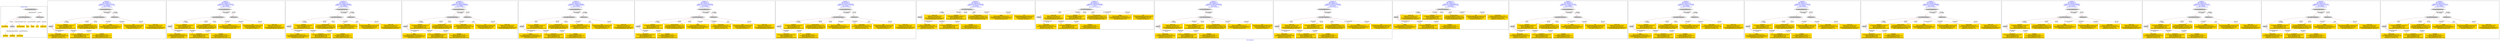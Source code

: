 digraph n0 {
fontcolor="blue"
remincross="true"
label="s20-s-lacma.xml"
subgraph cluster_0 {
label="1-correct model"
n2[style="filled",color="white",fillcolor="lightgray",label="CulturalHeritageObject1"];
n3[shape="plaintext",style="filled",fillcolor="gold",label="creationDate"];
n4[style="filled",color="white",fillcolor="lightgray",label="Person1"];
n5[shape="plaintext",style="filled",fillcolor="gold",label="Artwork_Details"];
n6[shape="plaintext",style="filled",fillcolor="gold",label="title"];
n7[shape="plaintext",style="filled",fillcolor="gold",label="Origin"];
n8[shape="plaintext",style="filled",fillcolor="gold",label="ID"];
n9[shape="plaintext",style="filled",fillcolor="gold",label="birthDate"];
n10[shape="plaintext",style="filled",fillcolor="gold",label="deathDate"];
n11[shape="plaintext",style="filled",fillcolor="gold",label="Artist_Name"];
n12[style="filled",color="white",fillcolor="lightgray",label="EuropeanaAggregation1"];
n13[style="filled",color="white",fillcolor="lightgray",label="WebResource1"];
n14[shape="plaintext",style="filled",fillcolor="gold",label="Image_URL"];
}
subgraph cluster_1 {
label="candidate 0\nlink coherence:1.0\nnode coherence:1.0\nconfidence:0.4559947475335253\nmapping score:0.5894982491778418\ncost:10.99989\n-precision:0.55-recall:0.5"
n16[style="filled",color="white",fillcolor="lightgray",label="CulturalHeritageObject1"];
n17[style="filled",color="white",fillcolor="lightgray",label="Person1"];
n18[style="filled",color="white",fillcolor="lightgray",label="EuropeanaAggregation1"];
n19[style="filled",color="white",fillcolor="lightgray",label="WebResource1"];
n20[shape="plaintext",style="filled",fillcolor="gold",label="deathDate\n[CulturalHeritageObject,created,0.47]\n[Person,dateOfDeath,0.212]\n[Person,dateOfBirth,0.195]\n[CulturalHeritageObject,provenance,0.123]"];
n21[shape="plaintext",style="filled",fillcolor="gold",label="Artist_Name\n[Person,nameOfThePerson,0.355]\n[CulturalHeritageObject,provenance,0.308]\n[Document,classLink,0.218]\n[WebResource,classLink,0.119]"];
n22[shape="plaintext",style="filled",fillcolor="gold",label="Artwork_Details\n[CulturalHeritageObject,extent,0.735]\n[CulturalHeritageObject,provenance,0.114]\n[CulturalHeritageObject,description,0.082]\n[Person,nameOfThePerson,0.069]"];
n23[shape="plaintext",style="filled",fillcolor="gold",label="creationDate\n[CulturalHeritageObject,created,0.361]\n[Person,dateOfDeath,0.35]\n[Person,dateOfBirth,0.248]\n[CulturalHeritageObject,provenance,0.041]"];
n24[shape="plaintext",style="filled",fillcolor="gold",label="Origin\n[Person,nameOfThePerson,0.317]\n[CulturalHeritageObject,accessionNumber,0.272]\n[CulturalHeritageObject,provenance,0.272]\n[Document,classLink,0.139]"];
n25[shape="plaintext",style="filled",fillcolor="gold",label="title\n[CulturalHeritageObject,provenance,0.318]\n[CulturalHeritageObject,title,0.256]\n[Person,nameOfThePerson,0.216]\n[Document,classLink,0.21]"];
n26[shape="plaintext",style="filled",fillcolor="gold",label="birthDate\n[Person,dateOfBirth,0.573]\n[CulturalHeritageObject,created,0.251]\n[Person,dateOfDeath,0.143]\n[CulturalHeritageObject,description,0.032]"];
n27[shape="plaintext",style="filled",fillcolor="gold",label="Image_URL\n[WebResource,classLink,0.574]\n[Document,classLink,0.403]\n[CulturalHeritageObject,description,0.015]\n[CulturalHeritageObject,title,0.007]"];
}
subgraph cluster_2 {
label="candidate 1\nlink coherence:1.0\nnode coherence:1.0\nconfidence:0.4559947475335253\nmapping score:0.5894982491778418\ncost:10.99992\n-precision:0.55-recall:0.5"
n29[style="filled",color="white",fillcolor="lightgray",label="CulturalHeritageObject1"];
n30[style="filled",color="white",fillcolor="lightgray",label="Person1"];
n31[style="filled",color="white",fillcolor="lightgray",label="EuropeanaAggregation1"];
n32[style="filled",color="white",fillcolor="lightgray",label="WebResource2"];
n33[shape="plaintext",style="filled",fillcolor="gold",label="deathDate\n[CulturalHeritageObject,created,0.47]\n[Person,dateOfDeath,0.212]\n[Person,dateOfBirth,0.195]\n[CulturalHeritageObject,provenance,0.123]"];
n34[shape="plaintext",style="filled",fillcolor="gold",label="Artist_Name\n[Person,nameOfThePerson,0.355]\n[CulturalHeritageObject,provenance,0.308]\n[Document,classLink,0.218]\n[WebResource,classLink,0.119]"];
n35[shape="plaintext",style="filled",fillcolor="gold",label="Artwork_Details\n[CulturalHeritageObject,extent,0.735]\n[CulturalHeritageObject,provenance,0.114]\n[CulturalHeritageObject,description,0.082]\n[Person,nameOfThePerson,0.069]"];
n36[shape="plaintext",style="filled",fillcolor="gold",label="creationDate\n[CulturalHeritageObject,created,0.361]\n[Person,dateOfDeath,0.35]\n[Person,dateOfBirth,0.248]\n[CulturalHeritageObject,provenance,0.041]"];
n37[shape="plaintext",style="filled",fillcolor="gold",label="Origin\n[Person,nameOfThePerson,0.317]\n[CulturalHeritageObject,accessionNumber,0.272]\n[CulturalHeritageObject,provenance,0.272]\n[Document,classLink,0.139]"];
n38[shape="plaintext",style="filled",fillcolor="gold",label="title\n[CulturalHeritageObject,provenance,0.318]\n[CulturalHeritageObject,title,0.256]\n[Person,nameOfThePerson,0.216]\n[Document,classLink,0.21]"];
n39[shape="plaintext",style="filled",fillcolor="gold",label="birthDate\n[Person,dateOfBirth,0.573]\n[CulturalHeritageObject,created,0.251]\n[Person,dateOfDeath,0.143]\n[CulturalHeritageObject,description,0.032]"];
n40[shape="plaintext",style="filled",fillcolor="gold",label="Image_URL\n[WebResource,classLink,0.574]\n[Document,classLink,0.403]\n[CulturalHeritageObject,description,0.015]\n[CulturalHeritageObject,title,0.007]"];
}
subgraph cluster_3 {
label="candidate 10\nlink coherence:1.0\nnode coherence:1.0\nconfidence:0.4480810146000034\nmapping score:0.5868603382000012\ncost:10.99989\n-precision:0.55-recall:0.5"
n42[style="filled",color="white",fillcolor="lightgray",label="CulturalHeritageObject1"];
n43[style="filled",color="white",fillcolor="lightgray",label="Person1"];
n44[style="filled",color="white",fillcolor="lightgray",label="EuropeanaAggregation1"];
n45[style="filled",color="white",fillcolor="lightgray",label="WebResource1"];
n46[shape="plaintext",style="filled",fillcolor="gold",label="deathDate\n[CulturalHeritageObject,created,0.47]\n[Person,dateOfDeath,0.212]\n[Person,dateOfBirth,0.195]\n[CulturalHeritageObject,provenance,0.123]"];
n47[shape="plaintext",style="filled",fillcolor="gold",label="Origin\n[Person,nameOfThePerson,0.317]\n[CulturalHeritageObject,accessionNumber,0.272]\n[CulturalHeritageObject,provenance,0.272]\n[Document,classLink,0.139]"];
n48[shape="plaintext",style="filled",fillcolor="gold",label="Artwork_Details\n[CulturalHeritageObject,extent,0.735]\n[CulturalHeritageObject,provenance,0.114]\n[CulturalHeritageObject,description,0.082]\n[Person,nameOfThePerson,0.069]"];
n49[shape="plaintext",style="filled",fillcolor="gold",label="creationDate\n[CulturalHeritageObject,created,0.361]\n[Person,dateOfDeath,0.35]\n[Person,dateOfBirth,0.248]\n[CulturalHeritageObject,provenance,0.041]"];
n50[shape="plaintext",style="filled",fillcolor="gold",label="Artist_Name\n[Person,nameOfThePerson,0.355]\n[CulturalHeritageObject,provenance,0.308]\n[Document,classLink,0.218]\n[WebResource,classLink,0.119]"];
n51[shape="plaintext",style="filled",fillcolor="gold",label="birthDate\n[Person,dateOfBirth,0.573]\n[CulturalHeritageObject,created,0.251]\n[Person,dateOfDeath,0.143]\n[CulturalHeritageObject,description,0.032]"];
n52[shape="plaintext",style="filled",fillcolor="gold",label="title\n[CulturalHeritageObject,provenance,0.318]\n[CulturalHeritageObject,title,0.256]\n[Person,nameOfThePerson,0.216]\n[Document,classLink,0.21]"];
n53[shape="plaintext",style="filled",fillcolor="gold",label="Image_URL\n[WebResource,classLink,0.574]\n[Document,classLink,0.403]\n[CulturalHeritageObject,description,0.015]\n[CulturalHeritageObject,title,0.007]"];
}
subgraph cluster_4 {
label="candidate 11\nlink coherence:1.0\nnode coherence:1.0\nconfidence:0.4480810146000034\nmapping score:0.5868603382000012\ncost:10.99992\n-precision:0.55-recall:0.5"
n55[style="filled",color="white",fillcolor="lightgray",label="CulturalHeritageObject1"];
n56[style="filled",color="white",fillcolor="lightgray",label="Person1"];
n57[style="filled",color="white",fillcolor="lightgray",label="EuropeanaAggregation1"];
n58[style="filled",color="white",fillcolor="lightgray",label="WebResource2"];
n59[shape="plaintext",style="filled",fillcolor="gold",label="deathDate\n[CulturalHeritageObject,created,0.47]\n[Person,dateOfDeath,0.212]\n[Person,dateOfBirth,0.195]\n[CulturalHeritageObject,provenance,0.123]"];
n60[shape="plaintext",style="filled",fillcolor="gold",label="Origin\n[Person,nameOfThePerson,0.317]\n[CulturalHeritageObject,accessionNumber,0.272]\n[CulturalHeritageObject,provenance,0.272]\n[Document,classLink,0.139]"];
n61[shape="plaintext",style="filled",fillcolor="gold",label="Artwork_Details\n[CulturalHeritageObject,extent,0.735]\n[CulturalHeritageObject,provenance,0.114]\n[CulturalHeritageObject,description,0.082]\n[Person,nameOfThePerson,0.069]"];
n62[shape="plaintext",style="filled",fillcolor="gold",label="creationDate\n[CulturalHeritageObject,created,0.361]\n[Person,dateOfDeath,0.35]\n[Person,dateOfBirth,0.248]\n[CulturalHeritageObject,provenance,0.041]"];
n63[shape="plaintext",style="filled",fillcolor="gold",label="Artist_Name\n[Person,nameOfThePerson,0.355]\n[CulturalHeritageObject,provenance,0.308]\n[Document,classLink,0.218]\n[WebResource,classLink,0.119]"];
n64[shape="plaintext",style="filled",fillcolor="gold",label="birthDate\n[Person,dateOfBirth,0.573]\n[CulturalHeritageObject,created,0.251]\n[Person,dateOfDeath,0.143]\n[CulturalHeritageObject,description,0.032]"];
n65[shape="plaintext",style="filled",fillcolor="gold",label="title\n[CulturalHeritageObject,provenance,0.318]\n[CulturalHeritageObject,title,0.256]\n[Person,nameOfThePerson,0.216]\n[Document,classLink,0.21]"];
n66[shape="plaintext",style="filled",fillcolor="gold",label="Image_URL\n[WebResource,classLink,0.574]\n[Document,classLink,0.403]\n[CulturalHeritageObject,description,0.015]\n[CulturalHeritageObject,title,0.007]"];
}
subgraph cluster_5 {
label="candidate 12\nlink coherence:1.0\nnode coherence:1.0\nconfidence:0.4480810146000034\nmapping score:0.5868603382000012\ncost:10.99994\n-precision:0.45-recall:0.42"
n68[style="filled",color="white",fillcolor="lightgray",label="CulturalHeritageObject1"];
n69[style="filled",color="white",fillcolor="lightgray",label="Person2"];
n70[style="filled",color="white",fillcolor="lightgray",label="EuropeanaAggregation1"];
n71[style="filled",color="white",fillcolor="lightgray",label="WebResource1"];
n72[shape="plaintext",style="filled",fillcolor="gold",label="deathDate\n[CulturalHeritageObject,created,0.47]\n[Person,dateOfDeath,0.212]\n[Person,dateOfBirth,0.195]\n[CulturalHeritageObject,provenance,0.123]"];
n73[shape="plaintext",style="filled",fillcolor="gold",label="Artwork_Details\n[CulturalHeritageObject,extent,0.735]\n[CulturalHeritageObject,provenance,0.114]\n[CulturalHeritageObject,description,0.082]\n[Person,nameOfThePerson,0.069]"];
n74[shape="plaintext",style="filled",fillcolor="gold",label="Artist_Name\n[Person,nameOfThePerson,0.355]\n[CulturalHeritageObject,provenance,0.308]\n[Document,classLink,0.218]\n[WebResource,classLink,0.119]"];
n75[shape="plaintext",style="filled",fillcolor="gold",label="Origin\n[Person,nameOfThePerson,0.317]\n[CulturalHeritageObject,accessionNumber,0.272]\n[CulturalHeritageObject,provenance,0.272]\n[Document,classLink,0.139]"];
n76[shape="plaintext",style="filled",fillcolor="gold",label="title\n[CulturalHeritageObject,provenance,0.318]\n[CulturalHeritageObject,title,0.256]\n[Person,nameOfThePerson,0.216]\n[Document,classLink,0.21]"];
n77[shape="plaintext",style="filled",fillcolor="gold",label="Image_URL\n[WebResource,classLink,0.574]\n[Document,classLink,0.403]\n[CulturalHeritageObject,description,0.015]\n[CulturalHeritageObject,title,0.007]"];
n78[shape="plaintext",style="filled",fillcolor="gold",label="creationDate\n[CulturalHeritageObject,created,0.361]\n[Person,dateOfDeath,0.35]\n[Person,dateOfBirth,0.248]\n[CulturalHeritageObject,provenance,0.041]"];
n79[shape="plaintext",style="filled",fillcolor="gold",label="birthDate\n[Person,dateOfBirth,0.573]\n[CulturalHeritageObject,created,0.251]\n[Person,dateOfDeath,0.143]\n[CulturalHeritageObject,description,0.032]"];
}
subgraph cluster_6 {
label="candidate 13\nlink coherence:1.0\nnode coherence:1.0\nconfidence:0.44241512849218556\nmapping score:0.5849717094973952\ncost:10.99989\n-precision:0.55-recall:0.5"
n81[style="filled",color="white",fillcolor="lightgray",label="CulturalHeritageObject1"];
n82[style="filled",color="white",fillcolor="lightgray",label="Person1"];
n83[style="filled",color="white",fillcolor="lightgray",label="EuropeanaAggregation1"];
n84[style="filled",color="white",fillcolor="lightgray",label="WebResource1"];
n85[shape="plaintext",style="filled",fillcolor="gold",label="deathDate\n[CulturalHeritageObject,created,0.47]\n[Person,dateOfDeath,0.212]\n[Person,dateOfBirth,0.195]\n[CulturalHeritageObject,provenance,0.123]"];
n86[shape="plaintext",style="filled",fillcolor="gold",label="Artwork_Details\n[CulturalHeritageObject,extent,0.735]\n[CulturalHeritageObject,provenance,0.114]\n[CulturalHeritageObject,description,0.082]\n[Person,nameOfThePerson,0.069]"];
n87[shape="plaintext",style="filled",fillcolor="gold",label="creationDate\n[CulturalHeritageObject,created,0.361]\n[Person,dateOfDeath,0.35]\n[Person,dateOfBirth,0.248]\n[CulturalHeritageObject,provenance,0.041]"];
n88[shape="plaintext",style="filled",fillcolor="gold",label="Origin\n[Person,nameOfThePerson,0.317]\n[CulturalHeritageObject,accessionNumber,0.272]\n[CulturalHeritageObject,provenance,0.272]\n[Document,classLink,0.139]"];
n89[shape="plaintext",style="filled",fillcolor="gold",label="Artist_Name\n[Person,nameOfThePerson,0.355]\n[CulturalHeritageObject,provenance,0.308]\n[Document,classLink,0.218]\n[WebResource,classLink,0.119]"];
n90[shape="plaintext",style="filled",fillcolor="gold",label="birthDate\n[Person,dateOfBirth,0.573]\n[CulturalHeritageObject,created,0.251]\n[Person,dateOfDeath,0.143]\n[CulturalHeritageObject,description,0.032]"];
n91[shape="plaintext",style="filled",fillcolor="gold",label="title\n[CulturalHeritageObject,provenance,0.318]\n[CulturalHeritageObject,title,0.256]\n[Person,nameOfThePerson,0.216]\n[Document,classLink,0.21]"];
n92[shape="plaintext",style="filled",fillcolor="gold",label="Image_URL\n[WebResource,classLink,0.574]\n[Document,classLink,0.403]\n[CulturalHeritageObject,description,0.015]\n[CulturalHeritageObject,title,0.007]"];
}
subgraph cluster_7 {
label="candidate 14\nlink coherence:1.0\nnode coherence:1.0\nconfidence:0.44241512849218556\nmapping score:0.5849717094973952\ncost:10.99992\n-precision:0.55-recall:0.5"
n94[style="filled",color="white",fillcolor="lightgray",label="CulturalHeritageObject1"];
n95[style="filled",color="white",fillcolor="lightgray",label="Person1"];
n96[style="filled",color="white",fillcolor="lightgray",label="EuropeanaAggregation1"];
n97[style="filled",color="white",fillcolor="lightgray",label="WebResource2"];
n98[shape="plaintext",style="filled",fillcolor="gold",label="deathDate\n[CulturalHeritageObject,created,0.47]\n[Person,dateOfDeath,0.212]\n[Person,dateOfBirth,0.195]\n[CulturalHeritageObject,provenance,0.123]"];
n99[shape="plaintext",style="filled",fillcolor="gold",label="Artwork_Details\n[CulturalHeritageObject,extent,0.735]\n[CulturalHeritageObject,provenance,0.114]\n[CulturalHeritageObject,description,0.082]\n[Person,nameOfThePerson,0.069]"];
n100[shape="plaintext",style="filled",fillcolor="gold",label="creationDate\n[CulturalHeritageObject,created,0.361]\n[Person,dateOfDeath,0.35]\n[Person,dateOfBirth,0.248]\n[CulturalHeritageObject,provenance,0.041]"];
n101[shape="plaintext",style="filled",fillcolor="gold",label="Origin\n[Person,nameOfThePerson,0.317]\n[CulturalHeritageObject,accessionNumber,0.272]\n[CulturalHeritageObject,provenance,0.272]\n[Document,classLink,0.139]"];
n102[shape="plaintext",style="filled",fillcolor="gold",label="Artist_Name\n[Person,nameOfThePerson,0.355]\n[CulturalHeritageObject,provenance,0.308]\n[Document,classLink,0.218]\n[WebResource,classLink,0.119]"];
n103[shape="plaintext",style="filled",fillcolor="gold",label="birthDate\n[Person,dateOfBirth,0.573]\n[CulturalHeritageObject,created,0.251]\n[Person,dateOfDeath,0.143]\n[CulturalHeritageObject,description,0.032]"];
n104[shape="plaintext",style="filled",fillcolor="gold",label="title\n[CulturalHeritageObject,provenance,0.318]\n[CulturalHeritageObject,title,0.256]\n[Person,nameOfThePerson,0.216]\n[Document,classLink,0.21]"];
n105[shape="plaintext",style="filled",fillcolor="gold",label="Image_URL\n[WebResource,classLink,0.574]\n[Document,classLink,0.403]\n[CulturalHeritageObject,description,0.015]\n[CulturalHeritageObject,title,0.007]"];
}
subgraph cluster_8 {
label="candidate 15\nlink coherence:1.0\nnode coherence:1.0\nconfidence:0.3860578148041869\nmapping score:0.5870192716013957\ncost:8.99995\n-precision:0.33-recall:0.25"
n107[style="filled",color="white",fillcolor="lightgray",label="CulturalHeritageObject1"];
n108[style="filled",color="white",fillcolor="lightgray",label="Person1"];
n109[shape="plaintext",style="filled",fillcolor="gold",label="Image_URL\n[WebResource,classLink,0.574]\n[Document,classLink,0.403]\n[CulturalHeritageObject,description,0.015]\n[CulturalHeritageObject,title,0.007]"];
n110[shape="plaintext",style="filled",fillcolor="gold",label="deathDate\n[CulturalHeritageObject,created,0.47]\n[Person,dateOfDeath,0.212]\n[Person,dateOfBirth,0.195]\n[CulturalHeritageObject,provenance,0.123]"];
n111[shape="plaintext",style="filled",fillcolor="gold",label="Artist_Name\n[Person,nameOfThePerson,0.355]\n[CulturalHeritageObject,provenance,0.308]\n[Document,classLink,0.218]\n[WebResource,classLink,0.119]"];
n112[shape="plaintext",style="filled",fillcolor="gold",label="Artwork_Details\n[CulturalHeritageObject,extent,0.735]\n[CulturalHeritageObject,provenance,0.114]\n[CulturalHeritageObject,description,0.082]\n[Person,nameOfThePerson,0.069]"];
n113[shape="plaintext",style="filled",fillcolor="gold",label="creationDate\n[CulturalHeritageObject,created,0.361]\n[Person,dateOfDeath,0.35]\n[Person,dateOfBirth,0.248]\n[CulturalHeritageObject,provenance,0.041]"];
n114[shape="plaintext",style="filled",fillcolor="gold",label="Origin\n[Person,nameOfThePerson,0.317]\n[CulturalHeritageObject,accessionNumber,0.272]\n[CulturalHeritageObject,provenance,0.272]\n[Document,classLink,0.139]"];
n115[shape="plaintext",style="filled",fillcolor="gold",label="title\n[CulturalHeritageObject,provenance,0.318]\n[CulturalHeritageObject,title,0.256]\n[Person,nameOfThePerson,0.216]\n[Document,classLink,0.21]"];
n116[shape="plaintext",style="filled",fillcolor="gold",label="birthDate\n[Person,dateOfBirth,0.573]\n[CulturalHeritageObject,created,0.251]\n[Person,dateOfDeath,0.143]\n[CulturalHeritageObject,description,0.032]"];
}
subgraph cluster_9 {
label="candidate 16\nlink coherence:1.0\nnode coherence:1.0\nconfidence:0.3860578148041869\nmapping score:0.5870192716013957\ncost:9.0\n-precision:0.33-recall:0.25"
n118[style="filled",color="white",fillcolor="lightgray",label="CulturalHeritageObject1"];
n119[style="filled",color="white",fillcolor="lightgray",label="Person2"];
n120[shape="plaintext",style="filled",fillcolor="gold",label="Image_URL\n[WebResource,classLink,0.574]\n[Document,classLink,0.403]\n[CulturalHeritageObject,description,0.015]\n[CulturalHeritageObject,title,0.007]"];
n121[shape="plaintext",style="filled",fillcolor="gold",label="deathDate\n[CulturalHeritageObject,created,0.47]\n[Person,dateOfDeath,0.212]\n[Person,dateOfBirth,0.195]\n[CulturalHeritageObject,provenance,0.123]"];
n122[shape="plaintext",style="filled",fillcolor="gold",label="Artwork_Details\n[CulturalHeritageObject,extent,0.735]\n[CulturalHeritageObject,provenance,0.114]\n[CulturalHeritageObject,description,0.082]\n[Person,nameOfThePerson,0.069]"];
n123[shape="plaintext",style="filled",fillcolor="gold",label="Origin\n[Person,nameOfThePerson,0.317]\n[CulturalHeritageObject,accessionNumber,0.272]\n[CulturalHeritageObject,provenance,0.272]\n[Document,classLink,0.139]"];
n124[shape="plaintext",style="filled",fillcolor="gold",label="title\n[CulturalHeritageObject,provenance,0.318]\n[CulturalHeritageObject,title,0.256]\n[Person,nameOfThePerson,0.216]\n[Document,classLink,0.21]"];
n125[shape="plaintext",style="filled",fillcolor="gold",label="Artist_Name\n[Person,nameOfThePerson,0.355]\n[CulturalHeritageObject,provenance,0.308]\n[Document,classLink,0.218]\n[WebResource,classLink,0.119]"];
n126[shape="plaintext",style="filled",fillcolor="gold",label="creationDate\n[CulturalHeritageObject,created,0.361]\n[Person,dateOfDeath,0.35]\n[Person,dateOfBirth,0.248]\n[CulturalHeritageObject,provenance,0.041]"];
n127[shape="plaintext",style="filled",fillcolor="gold",label="birthDate\n[Person,dateOfBirth,0.573]\n[CulturalHeritageObject,created,0.251]\n[Person,dateOfDeath,0.143]\n[CulturalHeritageObject,description,0.032]"];
}
subgraph cluster_10 {
label="candidate 17\nlink coherence:1.0\nnode coherence:1.0\nconfidence:0.3860578148041869\nmapping score:0.5870192716013957\ncost:9.99992\n-precision:0.4-recall:0.33"
n129[style="filled",color="white",fillcolor="lightgray",label="CulturalHeritageObject1"];
n130[style="filled",color="white",fillcolor="lightgray",label="Person1"];
n131[style="filled",color="white",fillcolor="lightgray",label="EuropeanaAggregation1"];
n132[shape="plaintext",style="filled",fillcolor="gold",label="Image_URL\n[WebResource,classLink,0.574]\n[Document,classLink,0.403]\n[CulturalHeritageObject,description,0.015]\n[CulturalHeritageObject,title,0.007]"];
n133[shape="plaintext",style="filled",fillcolor="gold",label="deathDate\n[CulturalHeritageObject,created,0.47]\n[Person,dateOfDeath,0.212]\n[Person,dateOfBirth,0.195]\n[CulturalHeritageObject,provenance,0.123]"];
n134[shape="plaintext",style="filled",fillcolor="gold",label="Artist_Name\n[Person,nameOfThePerson,0.355]\n[CulturalHeritageObject,provenance,0.308]\n[Document,classLink,0.218]\n[WebResource,classLink,0.119]"];
n135[shape="plaintext",style="filled",fillcolor="gold",label="Artwork_Details\n[CulturalHeritageObject,extent,0.735]\n[CulturalHeritageObject,provenance,0.114]\n[CulturalHeritageObject,description,0.082]\n[Person,nameOfThePerson,0.069]"];
n136[shape="plaintext",style="filled",fillcolor="gold",label="creationDate\n[CulturalHeritageObject,created,0.361]\n[Person,dateOfDeath,0.35]\n[Person,dateOfBirth,0.248]\n[CulturalHeritageObject,provenance,0.041]"];
n137[shape="plaintext",style="filled",fillcolor="gold",label="Origin\n[Person,nameOfThePerson,0.317]\n[CulturalHeritageObject,accessionNumber,0.272]\n[CulturalHeritageObject,provenance,0.272]\n[Document,classLink,0.139]"];
n138[shape="plaintext",style="filled",fillcolor="gold",label="title\n[CulturalHeritageObject,provenance,0.318]\n[CulturalHeritageObject,title,0.256]\n[Person,nameOfThePerson,0.216]\n[Document,classLink,0.21]"];
n139[shape="plaintext",style="filled",fillcolor="gold",label="birthDate\n[Person,dateOfBirth,0.573]\n[CulturalHeritageObject,created,0.251]\n[Person,dateOfDeath,0.143]\n[CulturalHeritageObject,description,0.032]"];
}
subgraph cluster_11 {
label="candidate 18\nlink coherence:1.0\nnode coherence:1.0\nconfidence:0.3860578148041869\nmapping score:0.5870192716013957\ncost:9.99997\n-precision:0.4-recall:0.33"
n141[style="filled",color="white",fillcolor="lightgray",label="CulturalHeritageObject1"];
n142[style="filled",color="white",fillcolor="lightgray",label="Person2"];
n143[style="filled",color="white",fillcolor="lightgray",label="EuropeanaAggregation1"];
n144[shape="plaintext",style="filled",fillcolor="gold",label="Image_URL\n[WebResource,classLink,0.574]\n[Document,classLink,0.403]\n[CulturalHeritageObject,description,0.015]\n[CulturalHeritageObject,title,0.007]"];
n145[shape="plaintext",style="filled",fillcolor="gold",label="deathDate\n[CulturalHeritageObject,created,0.47]\n[Person,dateOfDeath,0.212]\n[Person,dateOfBirth,0.195]\n[CulturalHeritageObject,provenance,0.123]"];
n146[shape="plaintext",style="filled",fillcolor="gold",label="Artwork_Details\n[CulturalHeritageObject,extent,0.735]\n[CulturalHeritageObject,provenance,0.114]\n[CulturalHeritageObject,description,0.082]\n[Person,nameOfThePerson,0.069]"];
n147[shape="plaintext",style="filled",fillcolor="gold",label="Origin\n[Person,nameOfThePerson,0.317]\n[CulturalHeritageObject,accessionNumber,0.272]\n[CulturalHeritageObject,provenance,0.272]\n[Document,classLink,0.139]"];
n148[shape="plaintext",style="filled",fillcolor="gold",label="title\n[CulturalHeritageObject,provenance,0.318]\n[CulturalHeritageObject,title,0.256]\n[Person,nameOfThePerson,0.216]\n[Document,classLink,0.21]"];
n149[shape="plaintext",style="filled",fillcolor="gold",label="Artist_Name\n[Person,nameOfThePerson,0.355]\n[CulturalHeritageObject,provenance,0.308]\n[Document,classLink,0.218]\n[WebResource,classLink,0.119]"];
n150[shape="plaintext",style="filled",fillcolor="gold",label="creationDate\n[CulturalHeritageObject,created,0.361]\n[Person,dateOfDeath,0.35]\n[Person,dateOfBirth,0.248]\n[CulturalHeritageObject,provenance,0.041]"];
n151[shape="plaintext",style="filled",fillcolor="gold",label="birthDate\n[Person,dateOfBirth,0.573]\n[CulturalHeritageObject,created,0.251]\n[Person,dateOfDeath,0.143]\n[CulturalHeritageObject,description,0.032]"];
}
subgraph cluster_12 {
label="candidate 19\nlink coherence:1.0\nnode coherence:1.0\nconfidence:0.3858952944669785\nmapping score:0.5869650981556594\ncost:8.99995\n-precision:0.22-recall:0.17"
n153[style="filled",color="white",fillcolor="lightgray",label="CulturalHeritageObject1"];
n154[style="filled",color="white",fillcolor="lightgray",label="Person1"];
n155[shape="plaintext",style="filled",fillcolor="gold",label="Image_URL\n[WebResource,classLink,0.574]\n[Document,classLink,0.403]\n[CulturalHeritageObject,description,0.015]\n[CulturalHeritageObject,title,0.007]"];
n156[shape="plaintext",style="filled",fillcolor="gold",label="deathDate\n[CulturalHeritageObject,created,0.47]\n[Person,dateOfDeath,0.212]\n[Person,dateOfBirth,0.195]\n[CulturalHeritageObject,provenance,0.123]"];
n157[shape="plaintext",style="filled",fillcolor="gold",label="Origin\n[Person,nameOfThePerson,0.317]\n[CulturalHeritageObject,accessionNumber,0.272]\n[CulturalHeritageObject,provenance,0.272]\n[Document,classLink,0.139]"];
n158[shape="plaintext",style="filled",fillcolor="gold",label="Artwork_Details\n[CulturalHeritageObject,extent,0.735]\n[CulturalHeritageObject,provenance,0.114]\n[CulturalHeritageObject,description,0.082]\n[Person,nameOfThePerson,0.069]"];
n159[shape="plaintext",style="filled",fillcolor="gold",label="creationDate\n[CulturalHeritageObject,created,0.361]\n[Person,dateOfDeath,0.35]\n[Person,dateOfBirth,0.248]\n[CulturalHeritageObject,provenance,0.041]"];
n160[shape="plaintext",style="filled",fillcolor="gold",label="title\n[CulturalHeritageObject,provenance,0.318]\n[CulturalHeritageObject,title,0.256]\n[Person,nameOfThePerson,0.216]\n[Document,classLink,0.21]"];
n161[shape="plaintext",style="filled",fillcolor="gold",label="Artist_Name\n[Person,nameOfThePerson,0.355]\n[CulturalHeritageObject,provenance,0.308]\n[Document,classLink,0.218]\n[WebResource,classLink,0.119]"];
n162[shape="plaintext",style="filled",fillcolor="gold",label="birthDate\n[Person,dateOfBirth,0.573]\n[CulturalHeritageObject,created,0.251]\n[Person,dateOfDeath,0.143]\n[CulturalHeritageObject,description,0.032]"];
}
subgraph cluster_13 {
label="candidate 2\nlink coherence:1.0\nnode coherence:1.0\nconfidence:0.4559947475335253\nmapping score:0.5894982491778418\ncost:10.99994\n-precision:0.55-recall:0.5"
n164[style="filled",color="white",fillcolor="lightgray",label="CulturalHeritageObject1"];
n165[style="filled",color="white",fillcolor="lightgray",label="Person2"];
n166[style="filled",color="white",fillcolor="lightgray",label="EuropeanaAggregation1"];
n167[style="filled",color="white",fillcolor="lightgray",label="WebResource1"];
n168[shape="plaintext",style="filled",fillcolor="gold",label="deathDate\n[CulturalHeritageObject,created,0.47]\n[Person,dateOfDeath,0.212]\n[Person,dateOfBirth,0.195]\n[CulturalHeritageObject,provenance,0.123]"];
n169[shape="plaintext",style="filled",fillcolor="gold",label="Artwork_Details\n[CulturalHeritageObject,extent,0.735]\n[CulturalHeritageObject,provenance,0.114]\n[CulturalHeritageObject,description,0.082]\n[Person,nameOfThePerson,0.069]"];
n170[shape="plaintext",style="filled",fillcolor="gold",label="Origin\n[Person,nameOfThePerson,0.317]\n[CulturalHeritageObject,accessionNumber,0.272]\n[CulturalHeritageObject,provenance,0.272]\n[Document,classLink,0.139]"];
n171[shape="plaintext",style="filled",fillcolor="gold",label="title\n[CulturalHeritageObject,provenance,0.318]\n[CulturalHeritageObject,title,0.256]\n[Person,nameOfThePerson,0.216]\n[Document,classLink,0.21]"];
n172[shape="plaintext",style="filled",fillcolor="gold",label="Artist_Name\n[Person,nameOfThePerson,0.355]\n[CulturalHeritageObject,provenance,0.308]\n[Document,classLink,0.218]\n[WebResource,classLink,0.119]"];
n173[shape="plaintext",style="filled",fillcolor="gold",label="Image_URL\n[WebResource,classLink,0.574]\n[Document,classLink,0.403]\n[CulturalHeritageObject,description,0.015]\n[CulturalHeritageObject,title,0.007]"];
n174[shape="plaintext",style="filled",fillcolor="gold",label="creationDate\n[CulturalHeritageObject,created,0.361]\n[Person,dateOfDeath,0.35]\n[Person,dateOfBirth,0.248]\n[CulturalHeritageObject,provenance,0.041]"];
n175[shape="plaintext",style="filled",fillcolor="gold",label="birthDate\n[Person,dateOfBirth,0.573]\n[CulturalHeritageObject,created,0.251]\n[Person,dateOfDeath,0.143]\n[CulturalHeritageObject,description,0.032]"];
}
subgraph cluster_14 {
label="candidate 3\nlink coherence:1.0\nnode coherence:1.0\nconfidence:0.4558322271963169\nmapping score:0.5894440757321057\ncost:10.99989\n-precision:0.45-recall:0.42"
n177[style="filled",color="white",fillcolor="lightgray",label="CulturalHeritageObject1"];
n178[style="filled",color="white",fillcolor="lightgray",label="Person1"];
n179[style="filled",color="white",fillcolor="lightgray",label="EuropeanaAggregation1"];
n180[style="filled",color="white",fillcolor="lightgray",label="WebResource1"];
n181[shape="plaintext",style="filled",fillcolor="gold",label="deathDate\n[CulturalHeritageObject,created,0.47]\n[Person,dateOfDeath,0.212]\n[Person,dateOfBirth,0.195]\n[CulturalHeritageObject,provenance,0.123]"];
n182[shape="plaintext",style="filled",fillcolor="gold",label="Origin\n[Person,nameOfThePerson,0.317]\n[CulturalHeritageObject,accessionNumber,0.272]\n[CulturalHeritageObject,provenance,0.272]\n[Document,classLink,0.139]"];
n183[shape="plaintext",style="filled",fillcolor="gold",label="Artwork_Details\n[CulturalHeritageObject,extent,0.735]\n[CulturalHeritageObject,provenance,0.114]\n[CulturalHeritageObject,description,0.082]\n[Person,nameOfThePerson,0.069]"];
n184[shape="plaintext",style="filled",fillcolor="gold",label="creationDate\n[CulturalHeritageObject,created,0.361]\n[Person,dateOfDeath,0.35]\n[Person,dateOfBirth,0.248]\n[CulturalHeritageObject,provenance,0.041]"];
n185[shape="plaintext",style="filled",fillcolor="gold",label="title\n[CulturalHeritageObject,provenance,0.318]\n[CulturalHeritageObject,title,0.256]\n[Person,nameOfThePerson,0.216]\n[Document,classLink,0.21]"];
n186[shape="plaintext",style="filled",fillcolor="gold",label="Artist_Name\n[Person,nameOfThePerson,0.355]\n[CulturalHeritageObject,provenance,0.308]\n[Document,classLink,0.218]\n[WebResource,classLink,0.119]"];
n187[shape="plaintext",style="filled",fillcolor="gold",label="birthDate\n[Person,dateOfBirth,0.573]\n[CulturalHeritageObject,created,0.251]\n[Person,dateOfDeath,0.143]\n[CulturalHeritageObject,description,0.032]"];
n188[shape="plaintext",style="filled",fillcolor="gold",label="Image_URL\n[WebResource,classLink,0.574]\n[Document,classLink,0.403]\n[CulturalHeritageObject,description,0.015]\n[CulturalHeritageObject,title,0.007]"];
}
subgraph cluster_15 {
label="candidate 4\nlink coherence:1.0\nnode coherence:1.0\nconfidence:0.4558322271963169\nmapping score:0.5894440757321057\ncost:10.99992\n-precision:0.45-recall:0.42"
n190[style="filled",color="white",fillcolor="lightgray",label="CulturalHeritageObject1"];
n191[style="filled",color="white",fillcolor="lightgray",label="Person1"];
n192[style="filled",color="white",fillcolor="lightgray",label="EuropeanaAggregation1"];
n193[style="filled",color="white",fillcolor="lightgray",label="WebResource2"];
n194[shape="plaintext",style="filled",fillcolor="gold",label="deathDate\n[CulturalHeritageObject,created,0.47]\n[Person,dateOfDeath,0.212]\n[Person,dateOfBirth,0.195]\n[CulturalHeritageObject,provenance,0.123]"];
n195[shape="plaintext",style="filled",fillcolor="gold",label="Origin\n[Person,nameOfThePerson,0.317]\n[CulturalHeritageObject,accessionNumber,0.272]\n[CulturalHeritageObject,provenance,0.272]\n[Document,classLink,0.139]"];
n196[shape="plaintext",style="filled",fillcolor="gold",label="Artwork_Details\n[CulturalHeritageObject,extent,0.735]\n[CulturalHeritageObject,provenance,0.114]\n[CulturalHeritageObject,description,0.082]\n[Person,nameOfThePerson,0.069]"];
n197[shape="plaintext",style="filled",fillcolor="gold",label="creationDate\n[CulturalHeritageObject,created,0.361]\n[Person,dateOfDeath,0.35]\n[Person,dateOfBirth,0.248]\n[CulturalHeritageObject,provenance,0.041]"];
n198[shape="plaintext",style="filled",fillcolor="gold",label="title\n[CulturalHeritageObject,provenance,0.318]\n[CulturalHeritageObject,title,0.256]\n[Person,nameOfThePerson,0.216]\n[Document,classLink,0.21]"];
n199[shape="plaintext",style="filled",fillcolor="gold",label="Artist_Name\n[Person,nameOfThePerson,0.355]\n[CulturalHeritageObject,provenance,0.308]\n[Document,classLink,0.218]\n[WebResource,classLink,0.119]"];
n200[shape="plaintext",style="filled",fillcolor="gold",label="birthDate\n[Person,dateOfBirth,0.573]\n[CulturalHeritageObject,created,0.251]\n[Person,dateOfDeath,0.143]\n[CulturalHeritageObject,description,0.032]"];
n201[shape="plaintext",style="filled",fillcolor="gold",label="Image_URL\n[WebResource,classLink,0.574]\n[Document,classLink,0.403]\n[CulturalHeritageObject,description,0.015]\n[CulturalHeritageObject,title,0.007]"];
}
subgraph cluster_16 {
label="candidate 5\nlink coherence:1.0\nnode coherence:1.0\nconfidence:0.45016634108849907\nmapping score:0.5875554470294997\ncost:10.99989\n-precision:0.55-recall:0.5"
n203[style="filled",color="white",fillcolor="lightgray",label="CulturalHeritageObject1"];
n204[style="filled",color="white",fillcolor="lightgray",label="Person1"];
n205[style="filled",color="white",fillcolor="lightgray",label="EuropeanaAggregation1"];
n206[style="filled",color="white",fillcolor="lightgray",label="WebResource1"];
n207[shape="plaintext",style="filled",fillcolor="gold",label="deathDate\n[CulturalHeritageObject,created,0.47]\n[Person,dateOfDeath,0.212]\n[Person,dateOfBirth,0.195]\n[CulturalHeritageObject,provenance,0.123]"];
n208[shape="plaintext",style="filled",fillcolor="gold",label="Artwork_Details\n[CulturalHeritageObject,extent,0.735]\n[CulturalHeritageObject,provenance,0.114]\n[CulturalHeritageObject,description,0.082]\n[Person,nameOfThePerson,0.069]"];
n209[shape="plaintext",style="filled",fillcolor="gold",label="creationDate\n[CulturalHeritageObject,created,0.361]\n[Person,dateOfDeath,0.35]\n[Person,dateOfBirth,0.248]\n[CulturalHeritageObject,provenance,0.041]"];
n210[shape="plaintext",style="filled",fillcolor="gold",label="Origin\n[Person,nameOfThePerson,0.317]\n[CulturalHeritageObject,accessionNumber,0.272]\n[CulturalHeritageObject,provenance,0.272]\n[Document,classLink,0.139]"];
n211[shape="plaintext",style="filled",fillcolor="gold",label="title\n[CulturalHeritageObject,provenance,0.318]\n[CulturalHeritageObject,title,0.256]\n[Person,nameOfThePerson,0.216]\n[Document,classLink,0.21]"];
n212[shape="plaintext",style="filled",fillcolor="gold",label="Artist_Name\n[Person,nameOfThePerson,0.355]\n[CulturalHeritageObject,provenance,0.308]\n[Document,classLink,0.218]\n[WebResource,classLink,0.119]"];
n213[shape="plaintext",style="filled",fillcolor="gold",label="birthDate\n[Person,dateOfBirth,0.573]\n[CulturalHeritageObject,created,0.251]\n[Person,dateOfDeath,0.143]\n[CulturalHeritageObject,description,0.032]"];
n214[shape="plaintext",style="filled",fillcolor="gold",label="Image_URL\n[WebResource,classLink,0.574]\n[Document,classLink,0.403]\n[CulturalHeritageObject,description,0.015]\n[CulturalHeritageObject,title,0.007]"];
}
subgraph cluster_17 {
label="candidate 6\nlink coherence:1.0\nnode coherence:1.0\nconfidence:0.45016634108849907\nmapping score:0.5875554470294997\ncost:10.99992\n-precision:0.55-recall:0.5"
n216[style="filled",color="white",fillcolor="lightgray",label="CulturalHeritageObject1"];
n217[style="filled",color="white",fillcolor="lightgray",label="Person1"];
n218[style="filled",color="white",fillcolor="lightgray",label="EuropeanaAggregation1"];
n219[style="filled",color="white",fillcolor="lightgray",label="WebResource2"];
n220[shape="plaintext",style="filled",fillcolor="gold",label="deathDate\n[CulturalHeritageObject,created,0.47]\n[Person,dateOfDeath,0.212]\n[Person,dateOfBirth,0.195]\n[CulturalHeritageObject,provenance,0.123]"];
n221[shape="plaintext",style="filled",fillcolor="gold",label="Artwork_Details\n[CulturalHeritageObject,extent,0.735]\n[CulturalHeritageObject,provenance,0.114]\n[CulturalHeritageObject,description,0.082]\n[Person,nameOfThePerson,0.069]"];
n222[shape="plaintext",style="filled",fillcolor="gold",label="creationDate\n[CulturalHeritageObject,created,0.361]\n[Person,dateOfDeath,0.35]\n[Person,dateOfBirth,0.248]\n[CulturalHeritageObject,provenance,0.041]"];
n223[shape="plaintext",style="filled",fillcolor="gold",label="Origin\n[Person,nameOfThePerson,0.317]\n[CulturalHeritageObject,accessionNumber,0.272]\n[CulturalHeritageObject,provenance,0.272]\n[Document,classLink,0.139]"];
n224[shape="plaintext",style="filled",fillcolor="gold",label="title\n[CulturalHeritageObject,provenance,0.318]\n[CulturalHeritageObject,title,0.256]\n[Person,nameOfThePerson,0.216]\n[Document,classLink,0.21]"];
n225[shape="plaintext",style="filled",fillcolor="gold",label="Artist_Name\n[Person,nameOfThePerson,0.355]\n[CulturalHeritageObject,provenance,0.308]\n[Document,classLink,0.218]\n[WebResource,classLink,0.119]"];
n226[shape="plaintext",style="filled",fillcolor="gold",label="birthDate\n[Person,dateOfBirth,0.573]\n[CulturalHeritageObject,created,0.251]\n[Person,dateOfDeath,0.143]\n[CulturalHeritageObject,description,0.032]"];
n227[shape="plaintext",style="filled",fillcolor="gold",label="Image_URL\n[WebResource,classLink,0.574]\n[Document,classLink,0.403]\n[CulturalHeritageObject,description,0.015]\n[CulturalHeritageObject,title,0.007]"];
}
subgraph cluster_18 {
label="candidate 7\nlink coherence:1.0\nnode coherence:1.0\nconfidence:0.4482435349372118\nmapping score:0.5869145116457373\ncost:10.99989\n-precision:0.64-recall:0.58"
n229[style="filled",color="white",fillcolor="lightgray",label="CulturalHeritageObject1"];
n230[style="filled",color="white",fillcolor="lightgray",label="Person1"];
n231[style="filled",color="white",fillcolor="lightgray",label="EuropeanaAggregation1"];
n232[style="filled",color="white",fillcolor="lightgray",label="WebResource1"];
n233[shape="plaintext",style="filled",fillcolor="gold",label="deathDate\n[CulturalHeritageObject,created,0.47]\n[Person,dateOfDeath,0.212]\n[Person,dateOfBirth,0.195]\n[CulturalHeritageObject,provenance,0.123]"];
n234[shape="plaintext",style="filled",fillcolor="gold",label="Artist_Name\n[Person,nameOfThePerson,0.355]\n[CulturalHeritageObject,provenance,0.308]\n[Document,classLink,0.218]\n[WebResource,classLink,0.119]"];
n235[shape="plaintext",style="filled",fillcolor="gold",label="Artwork_Details\n[CulturalHeritageObject,extent,0.735]\n[CulturalHeritageObject,provenance,0.114]\n[CulturalHeritageObject,description,0.082]\n[Person,nameOfThePerson,0.069]"];
n236[shape="plaintext",style="filled",fillcolor="gold",label="creationDate\n[CulturalHeritageObject,created,0.361]\n[Person,dateOfDeath,0.35]\n[Person,dateOfBirth,0.248]\n[CulturalHeritageObject,provenance,0.041]"];
n237[shape="plaintext",style="filled",fillcolor="gold",label="Origin\n[Person,nameOfThePerson,0.317]\n[CulturalHeritageObject,accessionNumber,0.272]\n[CulturalHeritageObject,provenance,0.272]\n[Document,classLink,0.139]"];
n238[shape="plaintext",style="filled",fillcolor="gold",label="birthDate\n[Person,dateOfBirth,0.573]\n[CulturalHeritageObject,created,0.251]\n[Person,dateOfDeath,0.143]\n[CulturalHeritageObject,description,0.032]"];
n239[shape="plaintext",style="filled",fillcolor="gold",label="title\n[CulturalHeritageObject,provenance,0.318]\n[CulturalHeritageObject,title,0.256]\n[Person,nameOfThePerson,0.216]\n[Document,classLink,0.21]"];
n240[shape="plaintext",style="filled",fillcolor="gold",label="Image_URL\n[WebResource,classLink,0.574]\n[Document,classLink,0.403]\n[CulturalHeritageObject,description,0.015]\n[CulturalHeritageObject,title,0.007]"];
}
subgraph cluster_19 {
label="candidate 8\nlink coherence:1.0\nnode coherence:1.0\nconfidence:0.4482435349372118\nmapping score:0.5869145116457373\ncost:10.99992\n-precision:0.64-recall:0.58"
n242[style="filled",color="white",fillcolor="lightgray",label="CulturalHeritageObject1"];
n243[style="filled",color="white",fillcolor="lightgray",label="Person1"];
n244[style="filled",color="white",fillcolor="lightgray",label="EuropeanaAggregation1"];
n245[style="filled",color="white",fillcolor="lightgray",label="WebResource2"];
n246[shape="plaintext",style="filled",fillcolor="gold",label="deathDate\n[CulturalHeritageObject,created,0.47]\n[Person,dateOfDeath,0.212]\n[Person,dateOfBirth,0.195]\n[CulturalHeritageObject,provenance,0.123]"];
n247[shape="plaintext",style="filled",fillcolor="gold",label="Artist_Name\n[Person,nameOfThePerson,0.355]\n[CulturalHeritageObject,provenance,0.308]\n[Document,classLink,0.218]\n[WebResource,classLink,0.119]"];
n248[shape="plaintext",style="filled",fillcolor="gold",label="Artwork_Details\n[CulturalHeritageObject,extent,0.735]\n[CulturalHeritageObject,provenance,0.114]\n[CulturalHeritageObject,description,0.082]\n[Person,nameOfThePerson,0.069]"];
n249[shape="plaintext",style="filled",fillcolor="gold",label="creationDate\n[CulturalHeritageObject,created,0.361]\n[Person,dateOfDeath,0.35]\n[Person,dateOfBirth,0.248]\n[CulturalHeritageObject,provenance,0.041]"];
n250[shape="plaintext",style="filled",fillcolor="gold",label="Origin\n[Person,nameOfThePerson,0.317]\n[CulturalHeritageObject,accessionNumber,0.272]\n[CulturalHeritageObject,provenance,0.272]\n[Document,classLink,0.139]"];
n251[shape="plaintext",style="filled",fillcolor="gold",label="birthDate\n[Person,dateOfBirth,0.573]\n[CulturalHeritageObject,created,0.251]\n[Person,dateOfDeath,0.143]\n[CulturalHeritageObject,description,0.032]"];
n252[shape="plaintext",style="filled",fillcolor="gold",label="title\n[CulturalHeritageObject,provenance,0.318]\n[CulturalHeritageObject,title,0.256]\n[Person,nameOfThePerson,0.216]\n[Document,classLink,0.21]"];
n253[shape="plaintext",style="filled",fillcolor="gold",label="Image_URL\n[WebResource,classLink,0.574]\n[Document,classLink,0.403]\n[CulturalHeritageObject,description,0.015]\n[CulturalHeritageObject,title,0.007]"];
}
subgraph cluster_20 {
label="candidate 9\nlink coherence:1.0\nnode coherence:1.0\nconfidence:0.4482435349372118\nmapping score:0.5869145116457373\ncost:10.99994\n-precision:0.55-recall:0.5"
n255[style="filled",color="white",fillcolor="lightgray",label="CulturalHeritageObject1"];
n256[style="filled",color="white",fillcolor="lightgray",label="Person2"];
n257[style="filled",color="white",fillcolor="lightgray",label="EuropeanaAggregation1"];
n258[style="filled",color="white",fillcolor="lightgray",label="WebResource1"];
n259[shape="plaintext",style="filled",fillcolor="gold",label="deathDate\n[CulturalHeritageObject,created,0.47]\n[Person,dateOfDeath,0.212]\n[Person,dateOfBirth,0.195]\n[CulturalHeritageObject,provenance,0.123]"];
n260[shape="plaintext",style="filled",fillcolor="gold",label="Artwork_Details\n[CulturalHeritageObject,extent,0.735]\n[CulturalHeritageObject,provenance,0.114]\n[CulturalHeritageObject,description,0.082]\n[Person,nameOfThePerson,0.069]"];
n261[shape="plaintext",style="filled",fillcolor="gold",label="Origin\n[Person,nameOfThePerson,0.317]\n[CulturalHeritageObject,accessionNumber,0.272]\n[CulturalHeritageObject,provenance,0.272]\n[Document,classLink,0.139]"];
n262[shape="plaintext",style="filled",fillcolor="gold",label="Artist_Name\n[Person,nameOfThePerson,0.355]\n[CulturalHeritageObject,provenance,0.308]\n[Document,classLink,0.218]\n[WebResource,classLink,0.119]"];
n263[shape="plaintext",style="filled",fillcolor="gold",label="title\n[CulturalHeritageObject,provenance,0.318]\n[CulturalHeritageObject,title,0.256]\n[Person,nameOfThePerson,0.216]\n[Document,classLink,0.21]"];
n264[shape="plaintext",style="filled",fillcolor="gold",label="Image_URL\n[WebResource,classLink,0.574]\n[Document,classLink,0.403]\n[CulturalHeritageObject,description,0.015]\n[CulturalHeritageObject,title,0.007]"];
n265[shape="plaintext",style="filled",fillcolor="gold",label="creationDate\n[CulturalHeritageObject,created,0.361]\n[Person,dateOfDeath,0.35]\n[Person,dateOfBirth,0.248]\n[CulturalHeritageObject,provenance,0.041]"];
n266[shape="plaintext",style="filled",fillcolor="gold",label="birthDate\n[Person,dateOfBirth,0.573]\n[CulturalHeritageObject,created,0.251]\n[Person,dateOfDeath,0.143]\n[CulturalHeritageObject,description,0.032]"];
}
n2 -> n3[color="brown",fontcolor="black",label="created"]
n2 -> n4[color="brown",fontcolor="black",label="creator"]
n2 -> n5[color="brown",fontcolor="black",label="description"]
n2 -> n6[color="brown",fontcolor="black",label="title"]
n2 -> n7[color="brown",fontcolor="black",label="accessionNumber"]
n2 -> n8[color="brown",fontcolor="black",label="objectId"]
n4 -> n9[color="brown",fontcolor="black",label="dateOfBirth"]
n4 -> n10[color="brown",fontcolor="black",label="dateOfDeath"]
n4 -> n11[color="brown",fontcolor="black",label="nameOfThePerson"]
n12 -> n2[color="brown",fontcolor="black",label="aggregatedCHO"]
n12 -> n13[color="brown",fontcolor="black",label="hasView"]
n13 -> n14[color="brown",fontcolor="black",label="classLink"]
n16 -> n17[color="brown",fontcolor="black",label="creator\nw=0.99995"]
n18 -> n16[color="brown",fontcolor="black",label="aggregatedCHO\nw=0.99997"]
n18 -> n19[color="brown",fontcolor="black",label="hasView\nw=0.99997"]
n16 -> n20[color="brown",fontcolor="black",label="created\nw=1.0"]
n17 -> n21[color="brown",fontcolor="black",label="nameOfThePerson\nw=1.0"]
n16 -> n22[color="brown",fontcolor="black",label="extent\nw=1.0"]
n17 -> n23[color="brown",fontcolor="black",label="dateOfDeath\nw=1.0"]
n16 -> n24[color="brown",fontcolor="black",label="provenance\nw=1.0"]
n16 -> n25[color="brown",fontcolor="black",label="provenance\nw=1.0"]
n17 -> n26[color="brown",fontcolor="black",label="dateOfBirth\nw=1.0"]
n19 -> n27[color="brown",fontcolor="black",label="classLink\nw=1.0"]
n29 -> n30[color="brown",fontcolor="black",label="creator\nw=0.99995"]
n31 -> n29[color="brown",fontcolor="black",label="aggregatedCHO\nw=0.99997"]
n31 -> n32[color="brown",fontcolor="black",label="hasView\nw=1.0"]
n29 -> n33[color="brown",fontcolor="black",label="created\nw=1.0"]
n30 -> n34[color="brown",fontcolor="black",label="nameOfThePerson\nw=1.0"]
n29 -> n35[color="brown",fontcolor="black",label="extent\nw=1.0"]
n30 -> n36[color="brown",fontcolor="black",label="dateOfDeath\nw=1.0"]
n29 -> n37[color="brown",fontcolor="black",label="provenance\nw=1.0"]
n29 -> n38[color="brown",fontcolor="black",label="provenance\nw=1.0"]
n30 -> n39[color="brown",fontcolor="black",label="dateOfBirth\nw=1.0"]
n32 -> n40[color="brown",fontcolor="black",label="classLink\nw=1.0"]
n42 -> n43[color="brown",fontcolor="black",label="creator\nw=0.99995"]
n44 -> n42[color="brown",fontcolor="black",label="aggregatedCHO\nw=0.99997"]
n44 -> n45[color="brown",fontcolor="black",label="hasView\nw=0.99997"]
n42 -> n46[color="brown",fontcolor="black",label="created\nw=1.0"]
n43 -> n47[color="brown",fontcolor="black",label="nameOfThePerson\nw=1.0"]
n42 -> n48[color="brown",fontcolor="black",label="extent\nw=1.0"]
n43 -> n49[color="brown",fontcolor="black",label="dateOfDeath\nw=1.0"]
n42 -> n50[color="brown",fontcolor="black",label="provenance\nw=1.0"]
n43 -> n51[color="brown",fontcolor="black",label="dateOfBirth\nw=1.0"]
n42 -> n52[color="brown",fontcolor="black",label="title\nw=1.0"]
n45 -> n53[color="brown",fontcolor="black",label="classLink\nw=1.0"]
n55 -> n56[color="brown",fontcolor="black",label="creator\nw=0.99995"]
n57 -> n55[color="brown",fontcolor="black",label="aggregatedCHO\nw=0.99997"]
n57 -> n58[color="brown",fontcolor="black",label="hasView\nw=1.0"]
n55 -> n59[color="brown",fontcolor="black",label="created\nw=1.0"]
n56 -> n60[color="brown",fontcolor="black",label="nameOfThePerson\nw=1.0"]
n55 -> n61[color="brown",fontcolor="black",label="extent\nw=1.0"]
n56 -> n62[color="brown",fontcolor="black",label="dateOfDeath\nw=1.0"]
n55 -> n63[color="brown",fontcolor="black",label="provenance\nw=1.0"]
n56 -> n64[color="brown",fontcolor="black",label="dateOfBirth\nw=1.0"]
n55 -> n65[color="brown",fontcolor="black",label="title\nw=1.0"]
n58 -> n66[color="brown",fontcolor="black",label="classLink\nw=1.0"]
n68 -> n69[color="brown",fontcolor="black",label="sitter\nw=1.0"]
n70 -> n68[color="brown",fontcolor="black",label="aggregatedCHO\nw=0.99997"]
n70 -> n71[color="brown",fontcolor="black",label="hasView\nw=0.99997"]
n68 -> n72[color="brown",fontcolor="black",label="created\nw=1.0"]
n68 -> n73[color="brown",fontcolor="black",label="extent\nw=1.0"]
n68 -> n74[color="brown",fontcolor="black",label="provenance\nw=1.0"]
n69 -> n75[color="brown",fontcolor="black",label="nameOfThePerson\nw=1.0"]
n68 -> n76[color="brown",fontcolor="black",label="title\nw=1.0"]
n71 -> n77[color="brown",fontcolor="black",label="classLink\nw=1.0"]
n69 -> n78[color="brown",fontcolor="black",label="dateOfDeath\nw=1.0"]
n69 -> n79[color="brown",fontcolor="black",label="dateOfBirth\nw=1.0"]
n81 -> n82[color="brown",fontcolor="black",label="creator\nw=0.99995"]
n83 -> n81[color="brown",fontcolor="black",label="aggregatedCHO\nw=0.99997"]
n83 -> n84[color="brown",fontcolor="black",label="hasView\nw=0.99997"]
n81 -> n85[color="brown",fontcolor="black",label="created\nw=1.0"]
n81 -> n86[color="brown",fontcolor="black",label="extent\nw=1.0"]
n82 -> n87[color="brown",fontcolor="black",label="dateOfDeath\nw=1.0"]
n81 -> n88[color="brown",fontcolor="black",label="provenance\nw=1.0"]
n81 -> n89[color="brown",fontcolor="black",label="provenance\nw=1.0"]
n82 -> n90[color="brown",fontcolor="black",label="dateOfBirth\nw=1.0"]
n81 -> n91[color="brown",fontcolor="black",label="title\nw=1.0"]
n84 -> n92[color="brown",fontcolor="black",label="classLink\nw=1.0"]
n94 -> n95[color="brown",fontcolor="black",label="creator\nw=0.99995"]
n96 -> n94[color="brown",fontcolor="black",label="aggregatedCHO\nw=0.99997"]
n96 -> n97[color="brown",fontcolor="black",label="hasView\nw=1.0"]
n94 -> n98[color="brown",fontcolor="black",label="created\nw=1.0"]
n94 -> n99[color="brown",fontcolor="black",label="extent\nw=1.0"]
n95 -> n100[color="brown",fontcolor="black",label="dateOfDeath\nw=1.0"]
n94 -> n101[color="brown",fontcolor="black",label="provenance\nw=1.0"]
n94 -> n102[color="brown",fontcolor="black",label="provenance\nw=1.0"]
n95 -> n103[color="brown",fontcolor="black",label="dateOfBirth\nw=1.0"]
n94 -> n104[color="brown",fontcolor="black",label="title\nw=1.0"]
n97 -> n105[color="brown",fontcolor="black",label="classLink\nw=1.0"]
n107 -> n108[color="brown",fontcolor="black",label="creator\nw=0.99995"]
n107 -> n109[color="brown",fontcolor="black",label="description\nw=1.0"]
n107 -> n110[color="brown",fontcolor="black",label="created\nw=1.0"]
n108 -> n111[color="brown",fontcolor="black",label="nameOfThePerson\nw=1.0"]
n107 -> n112[color="brown",fontcolor="black",label="extent\nw=1.0"]
n108 -> n113[color="brown",fontcolor="black",label="dateOfDeath\nw=1.0"]
n107 -> n114[color="brown",fontcolor="black",label="provenance\nw=1.0"]
n107 -> n115[color="brown",fontcolor="black",label="provenance\nw=1.0"]
n108 -> n116[color="brown",fontcolor="black",label="dateOfBirth\nw=1.0"]
n118 -> n119[color="brown",fontcolor="black",label="sitter\nw=1.0"]
n118 -> n120[color="brown",fontcolor="black",label="description\nw=1.0"]
n118 -> n121[color="brown",fontcolor="black",label="created\nw=1.0"]
n118 -> n122[color="brown",fontcolor="black",label="extent\nw=1.0"]
n118 -> n123[color="brown",fontcolor="black",label="accessionNumber\nw=1.0"]
n118 -> n124[color="brown",fontcolor="black",label="provenance\nw=1.0"]
n119 -> n125[color="brown",fontcolor="black",label="nameOfThePerson\nw=1.0"]
n119 -> n126[color="brown",fontcolor="black",label="dateOfDeath\nw=1.0"]
n119 -> n127[color="brown",fontcolor="black",label="dateOfBirth\nw=1.0"]
n129 -> n130[color="brown",fontcolor="black",label="creator\nw=0.99995"]
n131 -> n129[color="brown",fontcolor="black",label="aggregatedCHO\nw=0.99997"]
n129 -> n132[color="brown",fontcolor="black",label="description\nw=1.0"]
n129 -> n133[color="brown",fontcolor="black",label="created\nw=1.0"]
n130 -> n134[color="brown",fontcolor="black",label="nameOfThePerson\nw=1.0"]
n129 -> n135[color="brown",fontcolor="black",label="extent\nw=1.0"]
n130 -> n136[color="brown",fontcolor="black",label="dateOfDeath\nw=1.0"]
n129 -> n137[color="brown",fontcolor="black",label="provenance\nw=1.0"]
n129 -> n138[color="brown",fontcolor="black",label="provenance\nw=1.0"]
n130 -> n139[color="brown",fontcolor="black",label="dateOfBirth\nw=1.0"]
n141 -> n142[color="brown",fontcolor="black",label="sitter\nw=1.0"]
n143 -> n141[color="brown",fontcolor="black",label="aggregatedCHO\nw=0.99997"]
n141 -> n144[color="brown",fontcolor="black",label="description\nw=1.0"]
n141 -> n145[color="brown",fontcolor="black",label="created\nw=1.0"]
n141 -> n146[color="brown",fontcolor="black",label="extent\nw=1.0"]
n141 -> n147[color="brown",fontcolor="black",label="accessionNumber\nw=1.0"]
n141 -> n148[color="brown",fontcolor="black",label="provenance\nw=1.0"]
n142 -> n149[color="brown",fontcolor="black",label="nameOfThePerson\nw=1.0"]
n142 -> n150[color="brown",fontcolor="black",label="dateOfDeath\nw=1.0"]
n142 -> n151[color="brown",fontcolor="black",label="dateOfBirth\nw=1.0"]
n153 -> n154[color="brown",fontcolor="black",label="creator\nw=0.99995"]
n153 -> n155[color="brown",fontcolor="black",label="description\nw=1.0"]
n153 -> n156[color="brown",fontcolor="black",label="created\nw=1.0"]
n154 -> n157[color="brown",fontcolor="black",label="nameOfThePerson\nw=1.0"]
n153 -> n158[color="brown",fontcolor="black",label="extent\nw=1.0"]
n154 -> n159[color="brown",fontcolor="black",label="dateOfDeath\nw=1.0"]
n153 -> n160[color="brown",fontcolor="black",label="provenance\nw=1.0"]
n153 -> n161[color="brown",fontcolor="black",label="provenance\nw=1.0"]
n154 -> n162[color="brown",fontcolor="black",label="dateOfBirth\nw=1.0"]
n164 -> n165[color="brown",fontcolor="black",label="sitter\nw=1.0"]
n166 -> n164[color="brown",fontcolor="black",label="aggregatedCHO\nw=0.99997"]
n166 -> n167[color="brown",fontcolor="black",label="hasView\nw=0.99997"]
n164 -> n168[color="brown",fontcolor="black",label="created\nw=1.0"]
n164 -> n169[color="brown",fontcolor="black",label="extent\nw=1.0"]
n164 -> n170[color="brown",fontcolor="black",label="accessionNumber\nw=1.0"]
n164 -> n171[color="brown",fontcolor="black",label="provenance\nw=1.0"]
n165 -> n172[color="brown",fontcolor="black",label="nameOfThePerson\nw=1.0"]
n167 -> n173[color="brown",fontcolor="black",label="classLink\nw=1.0"]
n165 -> n174[color="brown",fontcolor="black",label="dateOfDeath\nw=1.0"]
n165 -> n175[color="brown",fontcolor="black",label="dateOfBirth\nw=1.0"]
n177 -> n178[color="brown",fontcolor="black",label="creator\nw=0.99995"]
n179 -> n177[color="brown",fontcolor="black",label="aggregatedCHO\nw=0.99997"]
n179 -> n180[color="brown",fontcolor="black",label="hasView\nw=0.99997"]
n177 -> n181[color="brown",fontcolor="black",label="created\nw=1.0"]
n178 -> n182[color="brown",fontcolor="black",label="nameOfThePerson\nw=1.0"]
n177 -> n183[color="brown",fontcolor="black",label="extent\nw=1.0"]
n178 -> n184[color="brown",fontcolor="black",label="dateOfDeath\nw=1.0"]
n177 -> n185[color="brown",fontcolor="black",label="provenance\nw=1.0"]
n177 -> n186[color="brown",fontcolor="black",label="provenance\nw=1.0"]
n178 -> n187[color="brown",fontcolor="black",label="dateOfBirth\nw=1.0"]
n180 -> n188[color="brown",fontcolor="black",label="classLink\nw=1.0"]
n190 -> n191[color="brown",fontcolor="black",label="creator\nw=0.99995"]
n192 -> n190[color="brown",fontcolor="black",label="aggregatedCHO\nw=0.99997"]
n192 -> n193[color="brown",fontcolor="black",label="hasView\nw=1.0"]
n190 -> n194[color="brown",fontcolor="black",label="created\nw=1.0"]
n191 -> n195[color="brown",fontcolor="black",label="nameOfThePerson\nw=1.0"]
n190 -> n196[color="brown",fontcolor="black",label="extent\nw=1.0"]
n191 -> n197[color="brown",fontcolor="black",label="dateOfDeath\nw=1.0"]
n190 -> n198[color="brown",fontcolor="black",label="provenance\nw=1.0"]
n190 -> n199[color="brown",fontcolor="black",label="provenance\nw=1.0"]
n191 -> n200[color="brown",fontcolor="black",label="dateOfBirth\nw=1.0"]
n193 -> n201[color="brown",fontcolor="black",label="classLink\nw=1.0"]
n203 -> n204[color="brown",fontcolor="black",label="creator\nw=0.99995"]
n205 -> n203[color="brown",fontcolor="black",label="aggregatedCHO\nw=0.99997"]
n205 -> n206[color="brown",fontcolor="black",label="hasView\nw=0.99997"]
n203 -> n207[color="brown",fontcolor="black",label="created\nw=1.0"]
n203 -> n208[color="brown",fontcolor="black",label="extent\nw=1.0"]
n204 -> n209[color="brown",fontcolor="black",label="dateOfDeath\nw=1.0"]
n203 -> n210[color="brown",fontcolor="black",label="accessionNumber\nw=1.0"]
n203 -> n211[color="brown",fontcolor="black",label="provenance\nw=1.0"]
n203 -> n212[color="brown",fontcolor="black",label="provenance\nw=1.0"]
n204 -> n213[color="brown",fontcolor="black",label="dateOfBirth\nw=1.0"]
n206 -> n214[color="brown",fontcolor="black",label="classLink\nw=1.0"]
n216 -> n217[color="brown",fontcolor="black",label="creator\nw=0.99995"]
n218 -> n216[color="brown",fontcolor="black",label="aggregatedCHO\nw=0.99997"]
n218 -> n219[color="brown",fontcolor="black",label="hasView\nw=1.0"]
n216 -> n220[color="brown",fontcolor="black",label="created\nw=1.0"]
n216 -> n221[color="brown",fontcolor="black",label="extent\nw=1.0"]
n217 -> n222[color="brown",fontcolor="black",label="dateOfDeath\nw=1.0"]
n216 -> n223[color="brown",fontcolor="black",label="accessionNumber\nw=1.0"]
n216 -> n224[color="brown",fontcolor="black",label="provenance\nw=1.0"]
n216 -> n225[color="brown",fontcolor="black",label="provenance\nw=1.0"]
n217 -> n226[color="brown",fontcolor="black",label="dateOfBirth\nw=1.0"]
n219 -> n227[color="brown",fontcolor="black",label="classLink\nw=1.0"]
n229 -> n230[color="brown",fontcolor="black",label="creator\nw=0.99995"]
n231 -> n229[color="brown",fontcolor="black",label="aggregatedCHO\nw=0.99997"]
n231 -> n232[color="brown",fontcolor="black",label="hasView\nw=0.99997"]
n229 -> n233[color="brown",fontcolor="black",label="created\nw=1.0"]
n230 -> n234[color="brown",fontcolor="black",label="nameOfThePerson\nw=1.0"]
n229 -> n235[color="brown",fontcolor="black",label="extent\nw=1.0"]
n230 -> n236[color="brown",fontcolor="black",label="dateOfDeath\nw=1.0"]
n229 -> n237[color="brown",fontcolor="black",label="provenance\nw=1.0"]
n230 -> n238[color="brown",fontcolor="black",label="dateOfBirth\nw=1.0"]
n229 -> n239[color="brown",fontcolor="black",label="title\nw=1.0"]
n232 -> n240[color="brown",fontcolor="black",label="classLink\nw=1.0"]
n242 -> n243[color="brown",fontcolor="black",label="creator\nw=0.99995"]
n244 -> n242[color="brown",fontcolor="black",label="aggregatedCHO\nw=0.99997"]
n244 -> n245[color="brown",fontcolor="black",label="hasView\nw=1.0"]
n242 -> n246[color="brown",fontcolor="black",label="created\nw=1.0"]
n243 -> n247[color="brown",fontcolor="black",label="nameOfThePerson\nw=1.0"]
n242 -> n248[color="brown",fontcolor="black",label="extent\nw=1.0"]
n243 -> n249[color="brown",fontcolor="black",label="dateOfDeath\nw=1.0"]
n242 -> n250[color="brown",fontcolor="black",label="provenance\nw=1.0"]
n243 -> n251[color="brown",fontcolor="black",label="dateOfBirth\nw=1.0"]
n242 -> n252[color="brown",fontcolor="black",label="title\nw=1.0"]
n245 -> n253[color="brown",fontcolor="black",label="classLink\nw=1.0"]
n255 -> n256[color="brown",fontcolor="black",label="sitter\nw=1.0"]
n257 -> n255[color="brown",fontcolor="black",label="aggregatedCHO\nw=0.99997"]
n257 -> n258[color="brown",fontcolor="black",label="hasView\nw=0.99997"]
n255 -> n259[color="brown",fontcolor="black",label="created\nw=1.0"]
n255 -> n260[color="brown",fontcolor="black",label="extent\nw=1.0"]
n255 -> n261[color="brown",fontcolor="black",label="provenance\nw=1.0"]
n256 -> n262[color="brown",fontcolor="black",label="nameOfThePerson\nw=1.0"]
n255 -> n263[color="brown",fontcolor="black",label="title\nw=1.0"]
n258 -> n264[color="brown",fontcolor="black",label="classLink\nw=1.0"]
n256 -> n265[color="brown",fontcolor="black",label="dateOfDeath\nw=1.0"]
n256 -> n266[color="brown",fontcolor="black",label="dateOfBirth\nw=1.0"]
}
